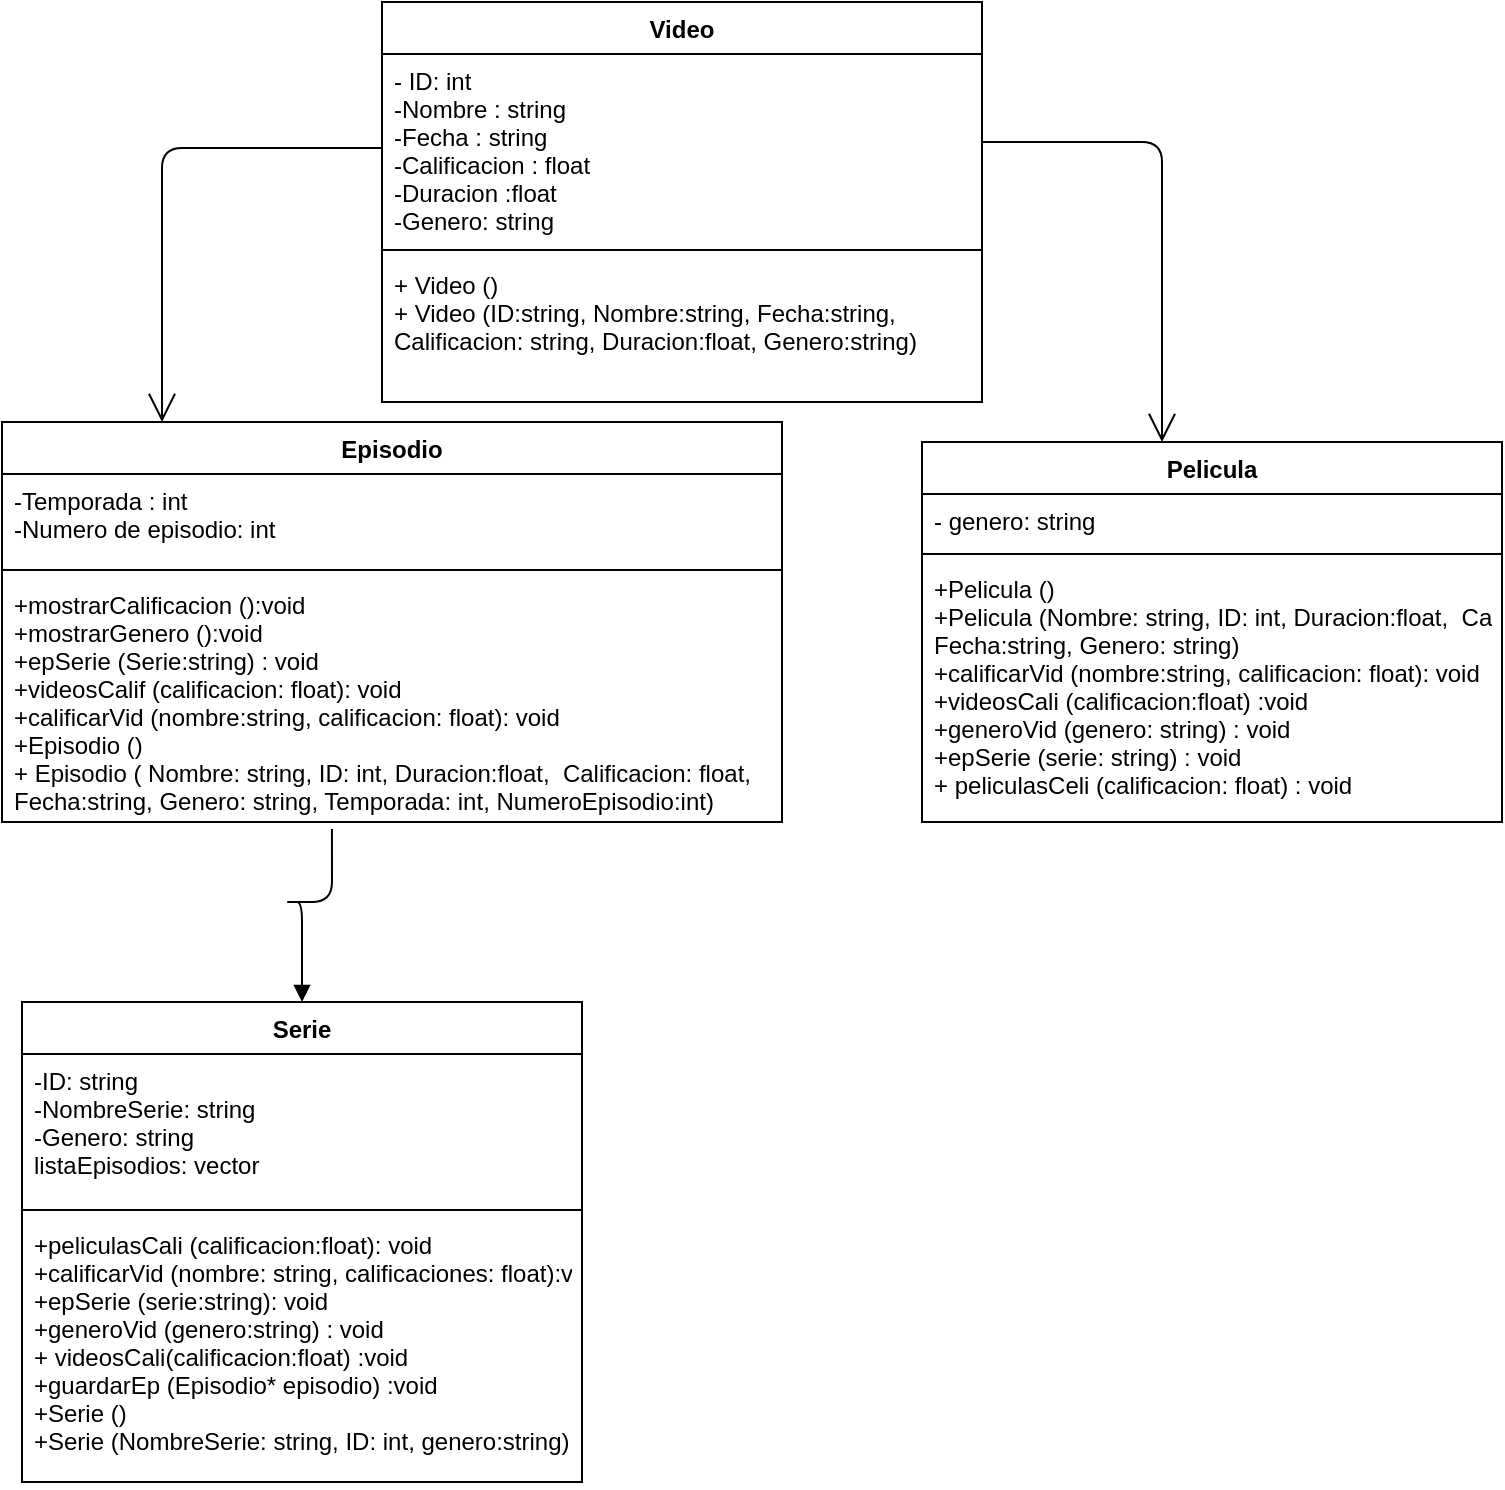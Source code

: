 <mxfile>
    <diagram id="ZBzXes0WbrqCvFhTMkAU" name="Page-1">
        <mxGraphModel dx="346" dy="433" grid="1" gridSize="10" guides="1" tooltips="1" connect="1" arrows="1" fold="1" page="1" pageScale="1" pageWidth="850" pageHeight="1100" math="0" shadow="0">
            <root>
                <mxCell id="0"/>
                <mxCell id="1" parent="0"/>
                <mxCell id="6" value="Video" style="swimlane;fontStyle=1;align=center;verticalAlign=top;childLayout=stackLayout;horizontal=1;startSize=26;horizontalStack=0;resizeParent=1;resizeParentMax=0;resizeLast=0;collapsible=1;marginBottom=0;" parent="1" vertex="1">
                    <mxGeometry x="300" y="20" width="300" height="200" as="geometry"/>
                </mxCell>
                <mxCell id="7" value="- ID: int&#10;-Nombre : string&#10;-Fecha : string&#10;-Calificacion : float &#10;-Duracion :float&#10;-Genero: string&#10;&#10;&#10;" style="text;strokeColor=none;fillColor=none;align=left;verticalAlign=top;spacingLeft=4;spacingRight=4;overflow=hidden;rotatable=0;points=[[0,0.5],[1,0.5]];portConstraint=eastwest;" parent="6" vertex="1">
                    <mxGeometry y="26" width="300" height="94" as="geometry"/>
                </mxCell>
                <mxCell id="8" value="" style="line;strokeWidth=1;fillColor=none;align=left;verticalAlign=middle;spacingTop=-1;spacingLeft=3;spacingRight=3;rotatable=0;labelPosition=right;points=[];portConstraint=eastwest;strokeColor=inherit;" parent="6" vertex="1">
                    <mxGeometry y="120" width="300" height="8" as="geometry"/>
                </mxCell>
                <mxCell id="9" value="+ Video ()&#10;+ Video (ID:string, Nombre:string, Fecha:string,&#10;Calificacion: string, Duracion:float, Genero:string)" style="text;strokeColor=none;fillColor=none;align=left;verticalAlign=top;spacingLeft=4;spacingRight=4;overflow=hidden;rotatable=0;points=[[0,0.5],[1,0.5]];portConstraint=eastwest;" parent="6" vertex="1">
                    <mxGeometry y="128" width="300" height="72" as="geometry"/>
                </mxCell>
                <mxCell id="10" value="" style="endArrow=open;endFill=1;endSize=12;html=1;" parent="1" edge="1">
                    <mxGeometry width="160" relative="1" as="geometry">
                        <mxPoint x="600" y="90" as="sourcePoint"/>
                        <mxPoint x="690" y="240" as="targetPoint"/>
                        <Array as="points">
                            <mxPoint x="690" y="90"/>
                        </Array>
                    </mxGeometry>
                </mxCell>
                <mxCell id="12" value="" style="endArrow=open;endFill=1;endSize=12;html=1;exitX=0;exitY=0.5;exitDx=0;exitDy=0;" parent="1" source="7" edge="1">
                    <mxGeometry width="160" relative="1" as="geometry">
                        <mxPoint x="220" y="160" as="sourcePoint"/>
                        <mxPoint x="190" y="230" as="targetPoint"/>
                        <Array as="points">
                            <mxPoint x="190" y="93"/>
                        </Array>
                    </mxGeometry>
                </mxCell>
                <mxCell id="13" value="Episodio" style="swimlane;fontStyle=1;align=center;verticalAlign=top;childLayout=stackLayout;horizontal=1;startSize=26;horizontalStack=0;resizeParent=1;resizeParentMax=0;resizeLast=0;collapsible=1;marginBottom=0;" parent="1" vertex="1">
                    <mxGeometry x="110" y="230" width="390" height="200" as="geometry"/>
                </mxCell>
                <mxCell id="14" value="-Temporada : int&#10;-Numero de episodio: int&#10;" style="text;strokeColor=none;fillColor=none;align=left;verticalAlign=top;spacingLeft=4;spacingRight=4;overflow=hidden;rotatable=0;points=[[0,0.5],[1,0.5]];portConstraint=eastwest;" parent="13" vertex="1">
                    <mxGeometry y="26" width="390" height="44" as="geometry"/>
                </mxCell>
                <mxCell id="15" value="" style="line;strokeWidth=1;fillColor=none;align=left;verticalAlign=middle;spacingTop=-1;spacingLeft=3;spacingRight=3;rotatable=0;labelPosition=right;points=[];portConstraint=eastwest;strokeColor=inherit;" parent="13" vertex="1">
                    <mxGeometry y="70" width="390" height="8" as="geometry"/>
                </mxCell>
                <mxCell id="16" value="+mostrarCalificacion ():void&#10;+mostrarGenero ():void&#10;+epSerie (Serie:string) : void&#10;+videosCalif (calificacion: float): void&#10;+calificarVid (nombre:string, calificacion: float): void&#10;+Episodio ()&#10;+ Episodio ( Nombre: string, ID: int, Duracion:float,  Calificacion: float,&#10;Fecha:string, Genero: string, Temporada: int, NumeroEpisodio:int)&#10;" style="text;strokeColor=none;fillColor=none;align=left;verticalAlign=top;spacingLeft=4;spacingRight=4;overflow=hidden;rotatable=0;points=[[0,0.5],[1,0.5]];portConstraint=eastwest;" parent="13" vertex="1">
                    <mxGeometry y="78" width="390" height="122" as="geometry"/>
                </mxCell>
                <mxCell id="22" value="" style="endArrow=block;endFill=1;html=1;edgeStyle=orthogonalEdgeStyle;align=left;verticalAlign=top;exitX=0.423;exitY=1.029;exitDx=0;exitDy=0;exitPerimeter=0;entryX=0.5;entryY=0;entryDx=0;entryDy=0;" parent="1" source="16" target="24" edge="1">
                    <mxGeometry x="-1" relative="1" as="geometry">
                        <mxPoint x="100" y="420" as="sourcePoint"/>
                        <mxPoint x="170" y="430" as="targetPoint"/>
                        <Array as="points">
                            <mxPoint x="250" y="470"/>
                            <mxPoint x="255" y="470"/>
                        </Array>
                    </mxGeometry>
                </mxCell>
                <mxCell id="24" value="Serie" style="swimlane;fontStyle=1;align=center;verticalAlign=top;childLayout=stackLayout;horizontal=1;startSize=26;horizontalStack=0;resizeParent=1;resizeParentMax=0;resizeLast=0;collapsible=1;marginBottom=0;" parent="1" vertex="1">
                    <mxGeometry x="120" y="520" width="280" height="240" as="geometry"/>
                </mxCell>
                <mxCell id="25" value="-ID: string&#10;-NombreSerie: string&#10;-Genero: string&#10;listaEpisodios: vector" style="text;strokeColor=none;fillColor=none;align=left;verticalAlign=top;spacingLeft=4;spacingRight=4;overflow=hidden;rotatable=0;points=[[0,0.5],[1,0.5]];portConstraint=eastwest;" parent="24" vertex="1">
                    <mxGeometry y="26" width="280" height="74" as="geometry"/>
                </mxCell>
                <mxCell id="33" value="" style="line;strokeWidth=1;fillColor=none;align=left;verticalAlign=middle;spacingTop=-1;spacingLeft=3;spacingRight=3;rotatable=0;labelPosition=right;points=[];portConstraint=eastwest;strokeColor=inherit;" parent="24" vertex="1">
                    <mxGeometry y="100" width="280" height="8" as="geometry"/>
                </mxCell>
                <mxCell id="26" value="" style="line;strokeWidth=1;fillColor=none;align=left;verticalAlign=middle;spacingTop=-1;spacingLeft=3;spacingRight=3;rotatable=0;labelPosition=right;points=[];portConstraint=eastwest;strokeColor=inherit;" parent="24" vertex="1">
                    <mxGeometry y="108" width="280" as="geometry"/>
                </mxCell>
                <mxCell id="27" value="+peliculasCali (calificacion:float): void&#10;+calificarVid (nombre: string, calificaciones: float):voif&#10;+epSerie (serie:string): void&#10;+generoVid (genero:string) : void&#10;+ videosCali(calificacion:float) :void&#10;+guardarEp (Episodio* episodio) :void&#10;+Serie ()&#10;+Serie (NombreSerie: string, ID: int, genero:string)" style="text;strokeColor=none;fillColor=none;align=left;verticalAlign=top;spacingLeft=4;spacingRight=4;overflow=hidden;rotatable=0;points=[[0,0.5],[1,0.5]];portConstraint=eastwest;" parent="24" vertex="1">
                    <mxGeometry y="108" width="280" height="132" as="geometry"/>
                </mxCell>
                <mxCell id="29" value="Pelicula" style="swimlane;fontStyle=1;align=center;verticalAlign=top;childLayout=stackLayout;horizontal=1;startSize=26;horizontalStack=0;resizeParent=1;resizeParentMax=0;resizeLast=0;collapsible=1;marginBottom=0;" parent="1" vertex="1">
                    <mxGeometry x="570" y="240" width="290" height="190" as="geometry"/>
                </mxCell>
                <mxCell id="30" value="- genero: string" style="text;strokeColor=none;fillColor=none;align=left;verticalAlign=top;spacingLeft=4;spacingRight=4;overflow=hidden;rotatable=0;points=[[0,0.5],[1,0.5]];portConstraint=eastwest;" parent="29" vertex="1">
                    <mxGeometry y="26" width="290" height="26" as="geometry"/>
                </mxCell>
                <mxCell id="31" value="" style="line;strokeWidth=1;fillColor=none;align=left;verticalAlign=middle;spacingTop=-1;spacingLeft=3;spacingRight=3;rotatable=0;labelPosition=right;points=[];portConstraint=eastwest;strokeColor=inherit;" parent="29" vertex="1">
                    <mxGeometry y="52" width="290" height="8" as="geometry"/>
                </mxCell>
                <mxCell id="32" value="+Pelicula ()&#10;+Pelicula (Nombre: string, ID: int, Duracion:float,  Calificacion: float,&#10;Fecha:string, Genero: string)&#10;+calificarVid (nombre:string, calificacion: float): void&#10;+videosCali (calificacion:float) :void&#10;+generoVid (genero: string) : void&#10;+epSerie (serie: string) : void&#10;+ peliculasCeli (calificacion: float) : void" style="text;strokeColor=none;fillColor=none;align=left;verticalAlign=top;spacingLeft=4;spacingRight=4;overflow=hidden;rotatable=0;points=[[0,0.5],[1,0.5]];portConstraint=eastwest;" parent="29" vertex="1">
                    <mxGeometry y="60" width="290" height="130" as="geometry"/>
                </mxCell>
            </root>
        </mxGraphModel>
    </diagram>
    <diagram id="YuUvGPKOUV9qCTWI6_4W" name="Page-2">
        <mxGraphModel dx="1236" dy="1080" grid="1" gridSize="10" guides="1" tooltips="1" connect="1" arrows="1" fold="1" page="1" pageScale="1" pageWidth="850" pageHeight="1100" math="0" shadow="0">
            <root>
                <mxCell id="0"/>
                <mxCell id="1" parent="0"/>
            </root>
        </mxGraphModel>
    </diagram>
</mxfile>
